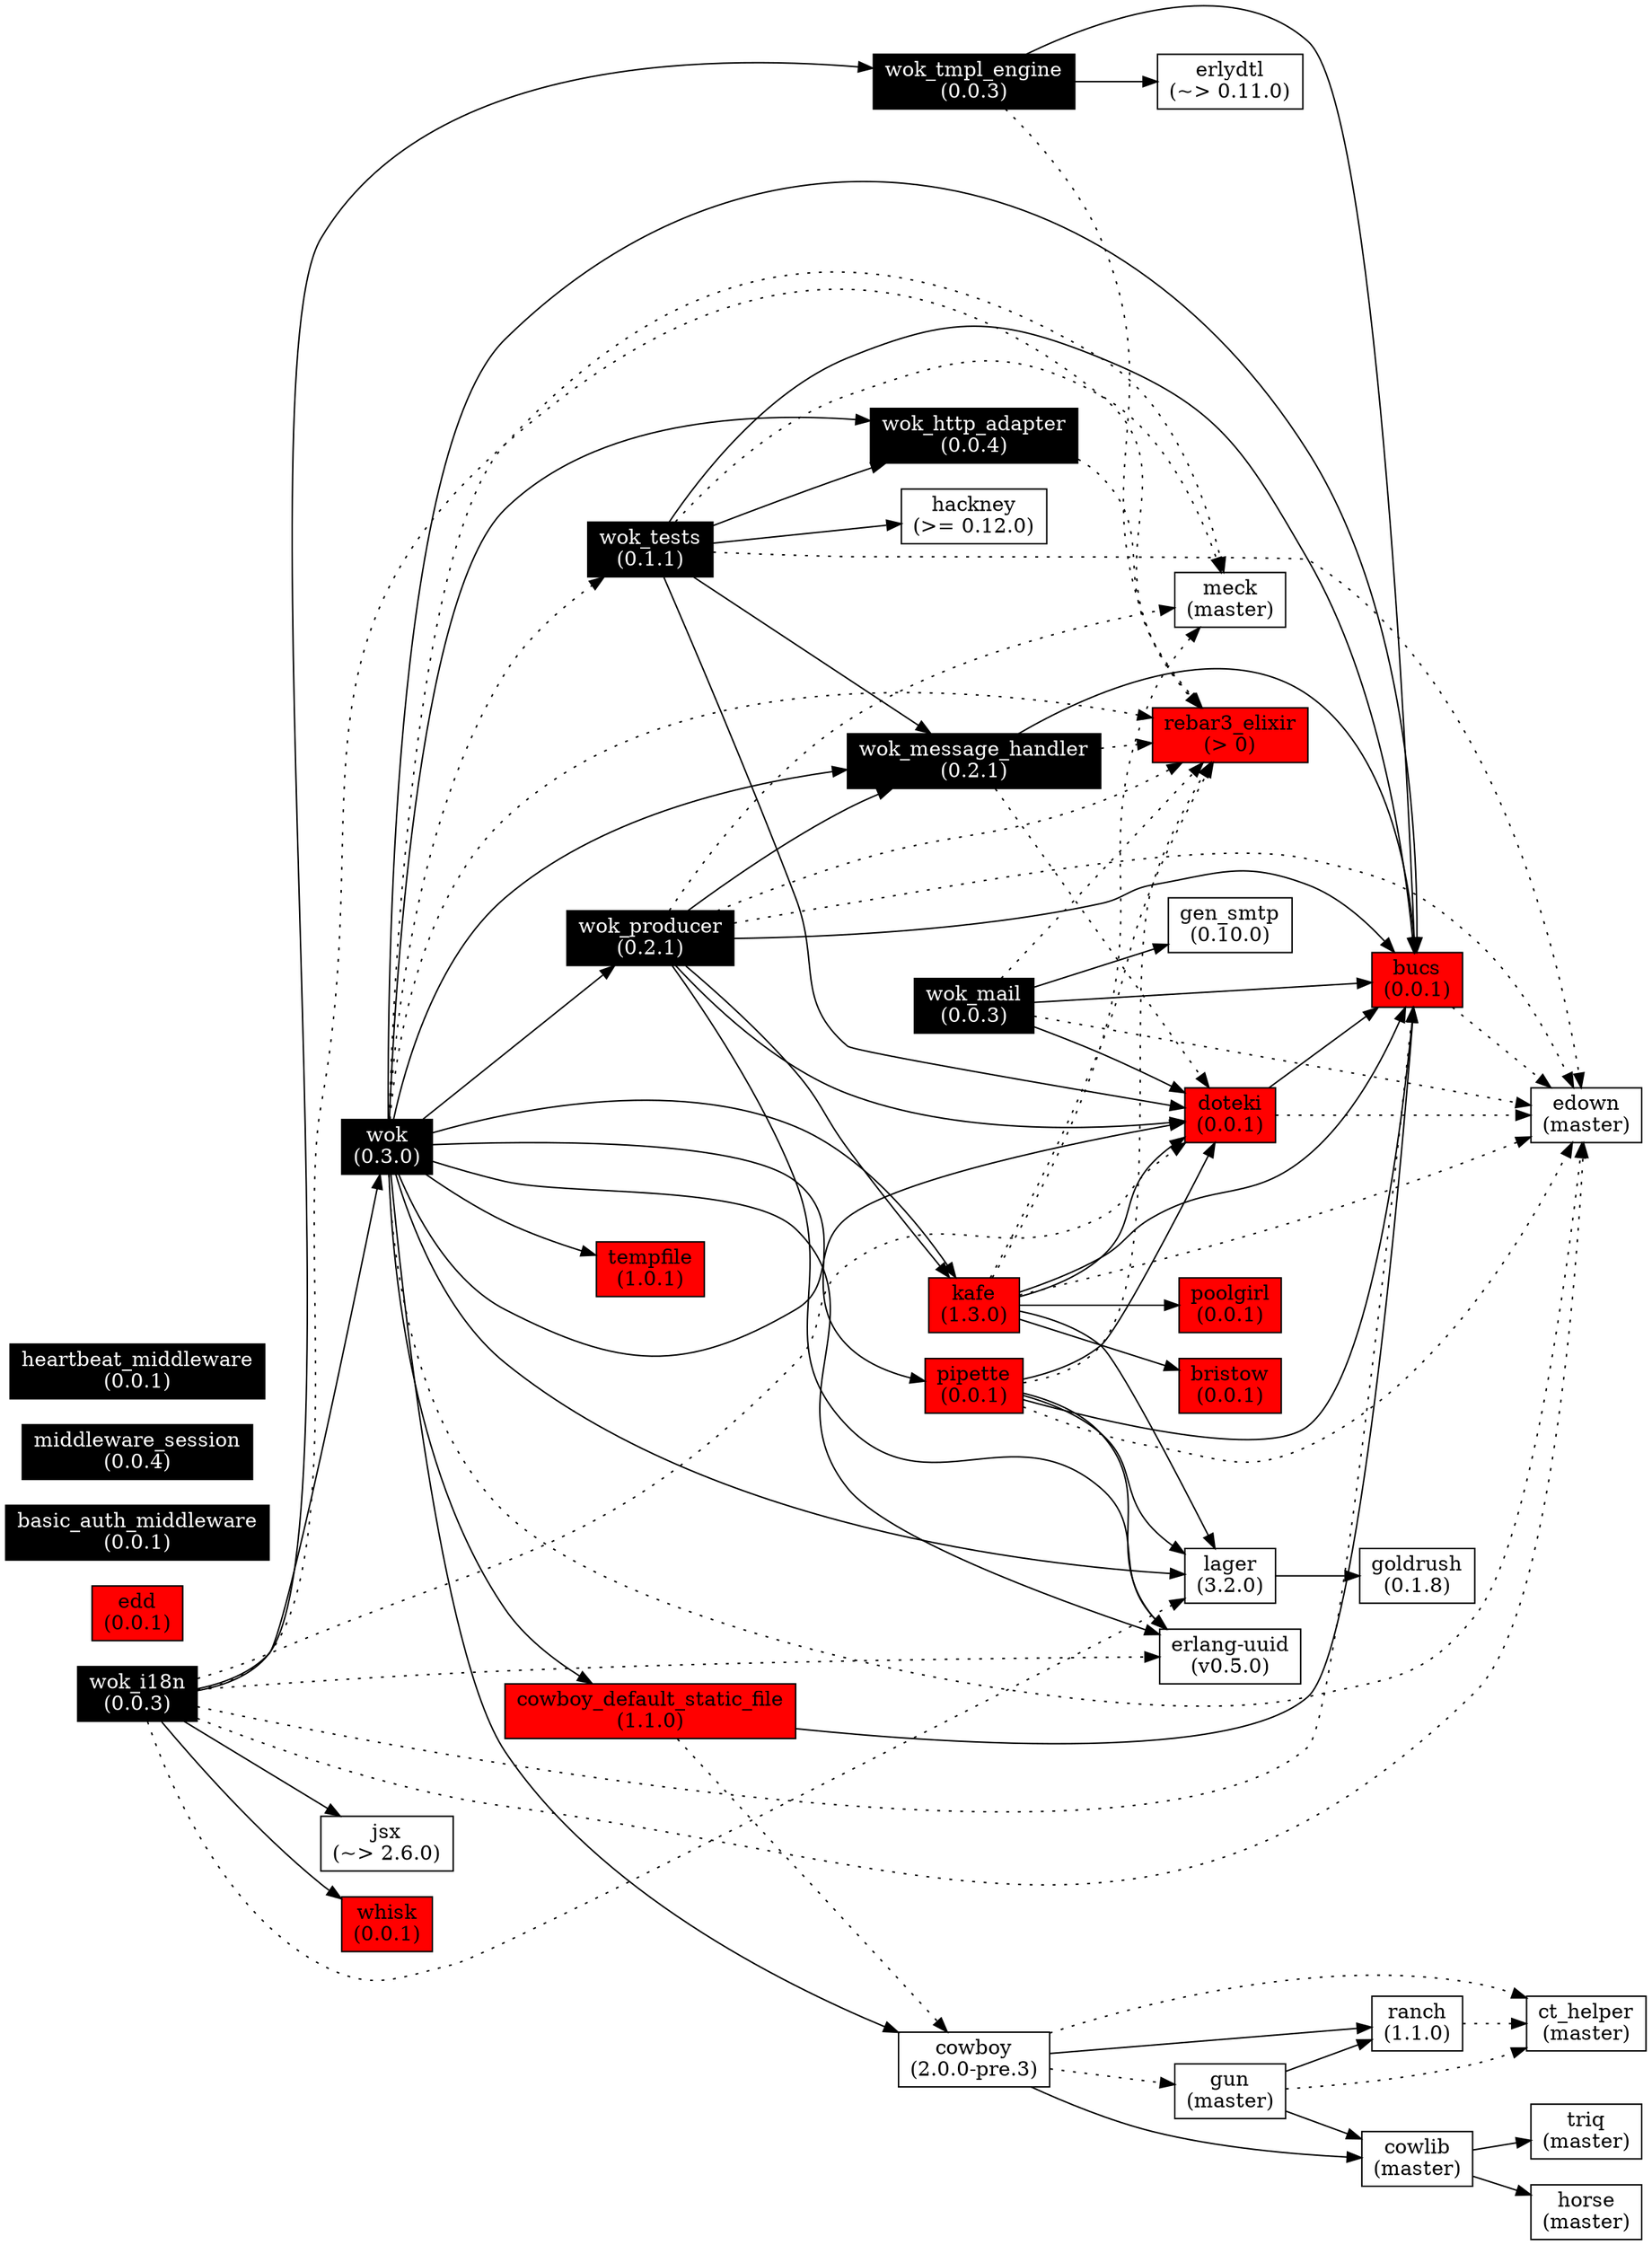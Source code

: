 digraph wok_deps {
  node[shape=box];
  graph[
    overlap=false,
    splines=spline;
    rankdir=LR;
  ]

  wok[label="wok\n(0.3.0)", fontcolor="white", style="filled", fillcolor="black"];
  lager[label="lager\n(3.2.0)"];
  wok_http_adapter[label="wok_http_adapter\n(0.0.4)", fontcolor="white", style="filled", fillcolor="black"];
  wok_message_handler[label="wok_message_handler\n(0.2.1)", fontcolor="white", style="filled", fillcolor="black"];
  wok_producer[label="wok_producer\n(0.2.1)", fontcolor="white", style="filled", fillcolor="black"];
  pipette[label="pipette\n(0.0.1)", style="filled", fillcolor="red"];
  kafe[label="kafe\n(1.3.0)", style="filled", fillcolor="red"];
  poolgirl[label="poolgirl\n(0.0.1)", style="filled", fillcolor="red"];
  bristow[label="bristow\n(0.0.1)", style="filled", fillcolor="red"];
  cowboy[label="cowboy\n(2.0.0-pre.3)"];
  cowboy_default_static_file[label="cowboy_default_static_file\n(1.1.0)", style="filled", fillcolor="red"];
  tempfile[label="tempfile\n(1.0.1)", style="filled", fillcolor="red"];
  bucs[label="bucs\n(0.0.1)", style="filled", fillcolor="red"];
  doteki[label="doteki\n(0.0.1)", style="filled", fillcolor="red"];
  uuid[label="erlang-uuid\n(v0.5.0)"];
  rebar3_elixir[label="rebar3_elixir\n(> 0)", style="filled", fillcolor="red"];
  edown[label="edown\n(master)"];
  meck[label="meck\n(master)"];
  wok_tests[label="wok_tests\n(0.1.1)", fontcolor="white", style="filled", fillcolor="black"];
  goldrush[label="goldrush\n(0.1.8)"];
  cowlib[label="cowlib\n(master)"];
  ranch[label="ranch\n(1.1.0)"];
  gun[label="gun\n(master)"];
  ct_helper[label="ct_helper\n(master)"];
  hackney[label="hackney\n(>= 0.12.0)"];
  horse[label="horse\n(master)"];
  triq[label="triq\n(master)"];
  wok_mail[label="wok_mail\n(0.0.3)", fontcolor="white", style="filled", fillcolor="black"];
  gen_smtp[label="gen_smtp\n(0.10.0)"];
  wok_i18n[label="wok_i18n\n(0.0.3)", fontcolor="white", style="filled", fillcolor="black"];
  jsx[label="jsx\n(~> 2.6.0)"];
  whisk[label="whisk\n(0.0.1)", style="filled", fillcolor="red"];
  wok_tmpl_engine[label="wok_tmpl_engine\n(0.0.3)", fontcolor="white", style="filled", fillcolor="black"];
  erlydtl[label="erlydtl\n(~> 0.11.0)"];
  edd[label="edd\n(0.0.1)", style="filled", fillcolor="red"];
  basic_auth_middleware[label="basic_auth_middleware\n(0.0.1)", fontcolor="white", style="filled", fillcolor="black"];
  middleware_session[label="middleware_session\n(0.0.4)", fontcolor="white", style="filled", fillcolor="black"];
  heartbeat_middleware[label="heartbeat_middleware\n(0.0.1)", fontcolor="white", style="filled", fillcolor="black"];

  wok -> lager;
  wok -> wok_http_adapter;
  wok -> wok_message_handler;
  wok -> wok_producer;
  wok -> pipette;
  wok -> kafe;
  wok -> cowboy;
  wok -> cowboy_default_static_file;
  wok -> bucs;
  wok -> doteki;
  wok -> uuid;
  wok -> tempfile;
  wok-> rebar3_elixir[style=dotted];
  wok-> edown[style=dotted];
  wok-> wok_tests[style=dotted];
  wok-> meck[style=dotted];

  lager -> goldrush;

  wok_http_adapter -> rebar3_elixir[style=dotted];

  wok_message_handler -> bucs;
  wok_message_handler -> doteki[style=dotted];
  wok_message_handler -> rebar3_elixir[style=dotted];

  wok_producer -> wok_message_handler;
  wok_producer -> kafe;
  wok_producer -> bucs;
  wok_producer -> doteki;
  wok_producer -> uuid;
  wok_producer -> edown[style=dotted];
  wok_producer -> meck[style=dotted];
  wok_producer -> rebar3_elixir[style=dotted];

  pipette -> lager;
  pipette -> bucs;
  pipette -> doteki;
  pipette -> uuid;
  pipette -> edown[style=dotted];
  pipette -> rebar3_elixir[style=dotted];

  kafe -> lager;
  kafe -> bucs;
  kafe -> doteki;
  kafe -> poolgirl;
  kafe -> bristow;
  kafe -> edown[style=dotted];
  kafe -> meck[style=dotted];
  kafe -> rebar3_elixir[style=dotted];

  cowboy -> cowlib;
  cowboy -> ranch;
  cowboy -> ct_helper[style=dotted];
  cowboy -> gun[style=dotted];

  cowboy_default_static_file -> bucs;
  cowboy_default_static_file -> cowboy[style=dotted];

  bucs -> edown[style=dotted];

  doteki -> bucs;
  doteki -> edown[style=dotted];

  wok_tests -> bucs;
  wok_tests -> wok_http_adapter;
  wok_tests -> wok_message_handler;
  wok_tests -> doteki;
  wok_tests -> hackney;
  wok_tests -> edown[style=dotted];
  wok_tests -> meck[style=dotted];

  cowlib -> horse;
  cowlib -> triq;

  ranch -> ct_helper[style=dotted];

  gun -> cowlib;
  gun -> ranch;
  gun -> ct_helper[style=dotted];

  wok_mail -> bucs;
  wok_mail -> doteki;
  wok_mail -> gen_smtp;
  wok_mail -> edown[style=dotted];
  wok_mail -> rebar3_elixir[style=dotted];

  wok_i18n -> whisk;
  wok_i18n -> wok_tmpl_engine;
  wok_i18n -> jsx;
  wok_i18n -> rebar3_elixir[style=dotted];
  wok_i18n -> lager[style=dotted];
  wok_i18n -> doteki[style=dotted];
  wok_i18n -> bucs[style=dotted];
  wok_i18n -> uuid[style=dotted];
  wok_i18n -> edown[style=dotted];
  wok_i18n -> wok;

  wok_tmpl_engine -> erlydtl;
  wok_tmpl_engine -> bucs;
  wok_tmpl_engine -> rebar3_elixir[style=dotted];
}
